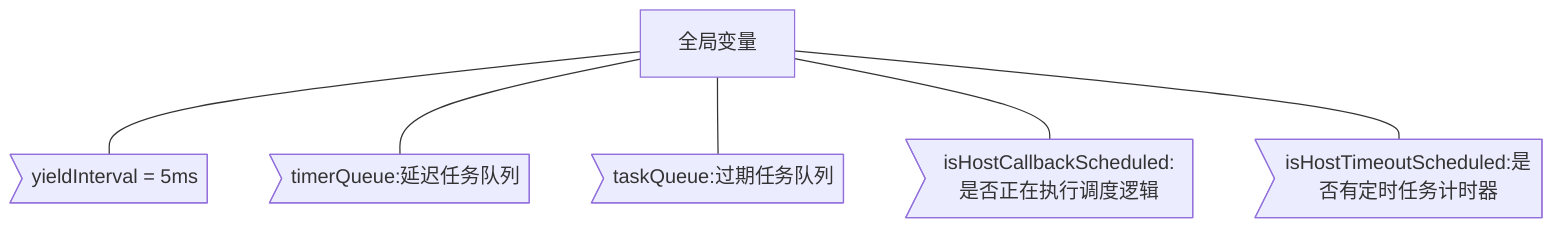 graph TD;

    g[全局变量]

    var1>yieldInterval = 5ms];

    var2>timerQueue:延迟任务队列];

    var3>taskQueue:过期任务队列];

    var4>isHostCallbackScheduled:是否正在执行调度逻辑]

    var5>isHostTimeoutScheduled:是否有定时任务计时器]

    g --- var1 
    g --- var2
    g --- var3 
    g --- var4
    g --- var5